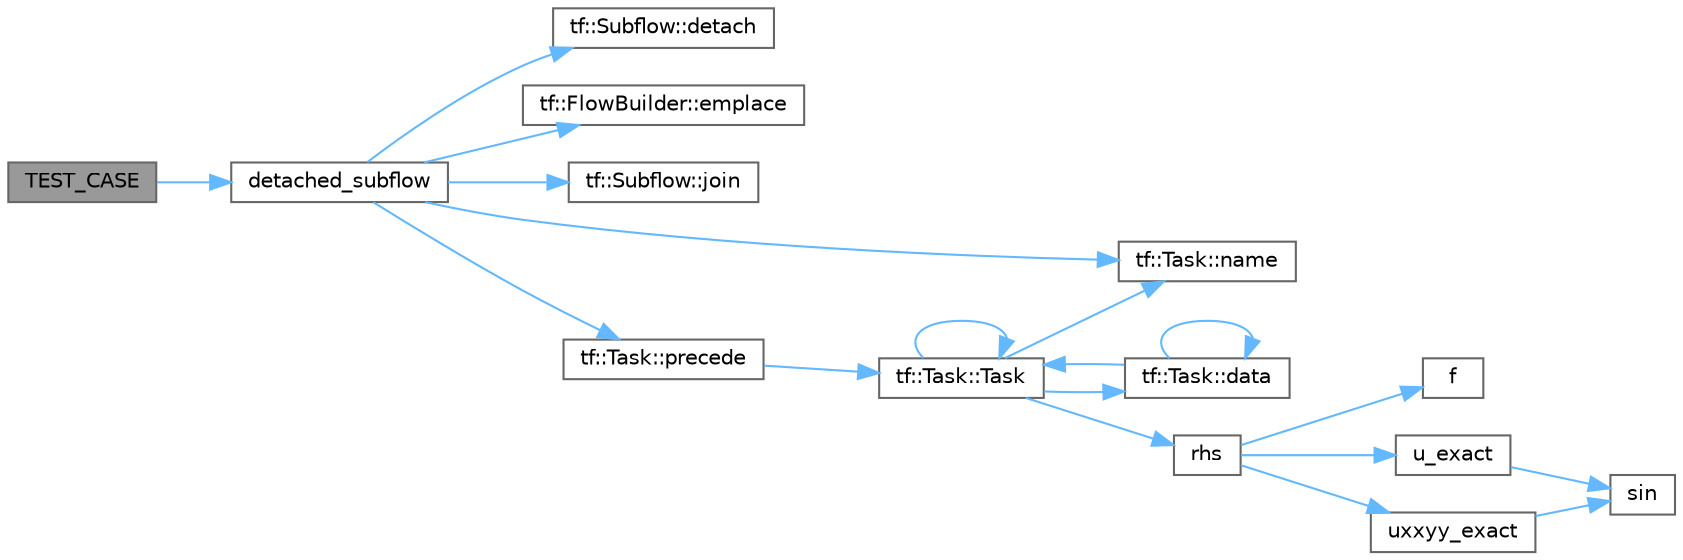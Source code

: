 digraph "TEST_CASE"
{
 // LATEX_PDF_SIZE
  bgcolor="transparent";
  edge [fontname=Helvetica,fontsize=10,labelfontname=Helvetica,labelfontsize=10];
  node [fontname=Helvetica,fontsize=10,shape=box,height=0.2,width=0.4];
  rankdir="LR";
  Node1 [id="Node000001",label="TEST_CASE",height=0.2,width=0.4,color="gray40", fillcolor="grey60", style="filled", fontcolor="black",tooltip=" "];
  Node1 -> Node2 [id="edge19_Node000001_Node000002",color="steelblue1",style="solid",tooltip=" "];
  Node2 [id="Node000002",label="detached_subflow",height=0.2,width=0.4,color="grey40", fillcolor="white", style="filled",URL="$test__subflows_8cpp.html#a08b73c51d01f6284a9e16fcd15776f3f",tooltip=" "];
  Node2 -> Node3 [id="edge20_Node000002_Node000003",color="steelblue1",style="solid",tooltip=" "];
  Node3 [id="Node000003",label="tf::Subflow::detach",height=0.2,width=0.4,color="grey40", fillcolor="white", style="filled",URL="$classtf_1_1_subflow.html#acfdedc7e9676126e9a38ecf7b5a37864",tooltip="enables the subflow to detach from its parent task"];
  Node2 -> Node4 [id="edge21_Node000002_Node000004",color="steelblue1",style="solid",tooltip=" "];
  Node4 [id="Node000004",label="tf::FlowBuilder::emplace",height=0.2,width=0.4,color="grey40", fillcolor="white", style="filled",URL="$classtf_1_1_flow_builder.html#a60d7a666cab71ecfa3010b2efb0d6b57",tooltip="creates a static task"];
  Node2 -> Node5 [id="edge22_Node000002_Node000005",color="steelblue1",style="solid",tooltip=" "];
  Node5 [id="Node000005",label="tf::Subflow::join",height=0.2,width=0.4,color="grey40", fillcolor="white", style="filled",URL="$classtf_1_1_subflow.html#a59fcac1323e70d920088dd37bd0be245",tooltip="enables the subflow to join its parent task"];
  Node2 -> Node6 [id="edge23_Node000002_Node000006",color="steelblue1",style="solid",tooltip=" "];
  Node6 [id="Node000006",label="tf::Task::name",height=0.2,width=0.4,color="grey40", fillcolor="white", style="filled",URL="$classtf_1_1_task.html#a08ada0425b490997b6ff7f310107e5e3",tooltip="queries the name of the task"];
  Node2 -> Node7 [id="edge24_Node000002_Node000007",color="steelblue1",style="solid",tooltip=" "];
  Node7 [id="Node000007",label="tf::Task::precede",height=0.2,width=0.4,color="grey40", fillcolor="white", style="filled",URL="$classtf_1_1_task.html#a8c78c453295a553c1c016e4062da8588",tooltip="adds precedence links from this to other tasks"];
  Node7 -> Node8 [id="edge25_Node000007_Node000008",color="steelblue1",style="solid",tooltip=" "];
  Node8 [id="Node000008",label="tf::Task::Task",height=0.2,width=0.4,color="grey40", fillcolor="white", style="filled",URL="$classtf_1_1_task.html#a5ed7ba63e8eeaa0f21fe08c80aa474ba",tooltip="constructs an empty task"];
  Node8 -> Node9 [id="edge26_Node000008_Node000009",color="steelblue1",style="solid",tooltip=" "];
  Node9 [id="Node000009",label="tf::Task::data",height=0.2,width=0.4,color="grey40", fillcolor="white", style="filled",URL="$classtf_1_1_task.html#afd82ab6d6518d1142a72c4d2c97ff114",tooltip="assigns pointer to user data"];
  Node9 -> Node9 [id="edge27_Node000009_Node000009",color="steelblue1",style="solid",tooltip=" "];
  Node9 -> Node8 [id="edge28_Node000009_Node000008",color="steelblue1",style="solid",tooltip=" "];
  Node8 -> Node6 [id="edge29_Node000008_Node000006",color="steelblue1",style="solid",tooltip=" "];
  Node8 -> Node10 [id="edge30_Node000008_Node000010",color="steelblue1",style="solid",tooltip=" "];
  Node10 [id="Node000010",label="rhs",height=0.2,width=0.4,color="grey40", fillcolor="white", style="filled",URL="$poisson_8cpp.html#a38c677f5cc4e47bc7505aef707c1bb83",tooltip=" "];
  Node10 -> Node11 [id="edge31_Node000010_Node000011",color="steelblue1",style="solid",tooltip=" "];
  Node11 [id="Node000011",label="f",height=0.2,width=0.4,color="grey40", fillcolor="white", style="filled",URL="$cxx11__tensor__map_8cpp.html#a7f507fea02198f6cb81c86640c7b1a4e",tooltip=" "];
  Node10 -> Node12 [id="edge32_Node000010_Node000012",color="steelblue1",style="solid",tooltip=" "];
  Node12 [id="Node000012",label="u_exact",height=0.2,width=0.4,color="grey40", fillcolor="white", style="filled",URL="$poisson_8cpp.html#a06fc16c4676f839f8de736a6791b6862",tooltip=" "];
  Node12 -> Node13 [id="edge33_Node000012_Node000013",color="steelblue1",style="solid",tooltip=" "];
  Node13 [id="Node000013",label="sin",height=0.2,width=0.4,color="grey40", fillcolor="white", style="filled",URL="$_array_cwise_unary_ops_8h.html#a9cfb0ea58bd813510a9e2db18a5e49f0",tooltip=" "];
  Node10 -> Node14 [id="edge34_Node000010_Node000014",color="steelblue1",style="solid",tooltip=" "];
  Node14 [id="Node000014",label="uxxyy_exact",height=0.2,width=0.4,color="grey40", fillcolor="white", style="filled",URL="$poisson_8cpp.html#a557a61cf12d143424a35123b14048a22",tooltip=" "];
  Node14 -> Node13 [id="edge35_Node000014_Node000013",color="steelblue1",style="solid",tooltip=" "];
  Node8 -> Node8 [id="edge36_Node000008_Node000008",color="steelblue1",style="solid",tooltip=" "];
}
